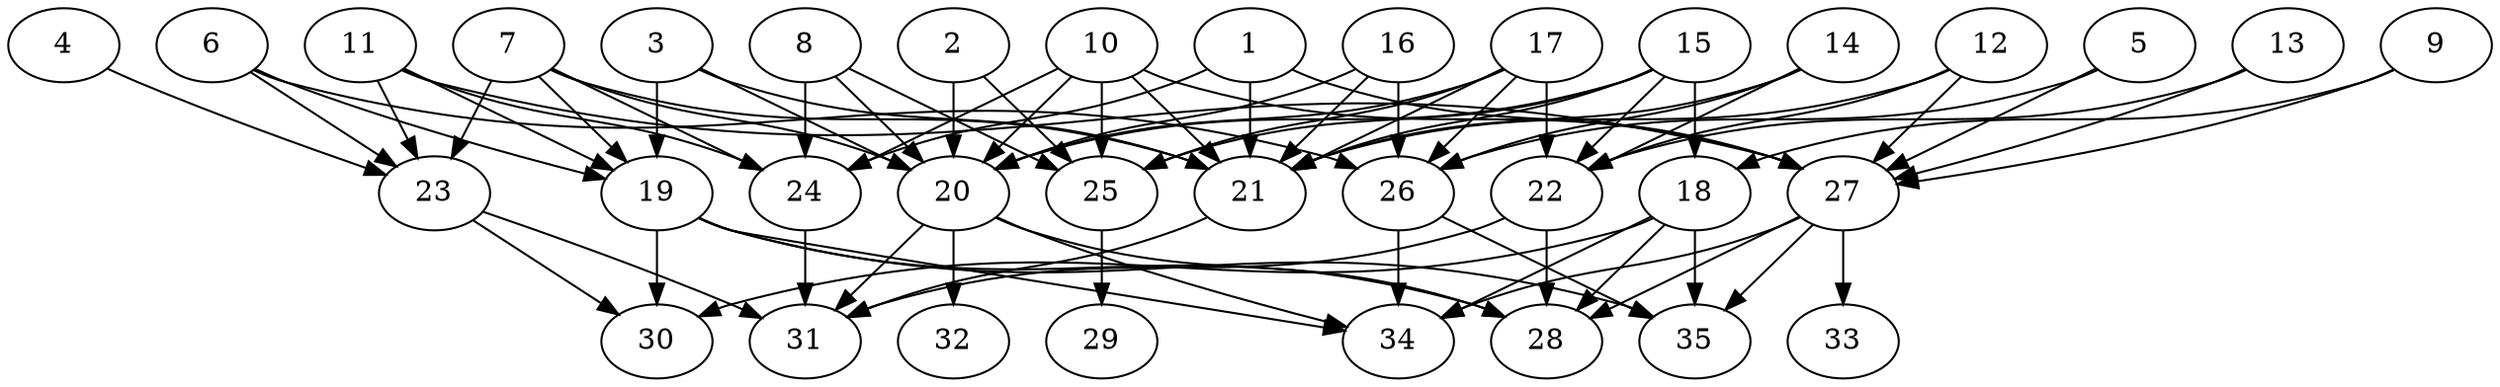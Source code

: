 // DAG automatically generated by daggen at Tue Aug  6 16:28:02 2019
// ./daggen --dot -n 35 --ccr 0.3 --fat 0.7 --regular 0.5 --density 0.5 --mindata 5242880 --maxdata 52428800 
digraph G {
  1 [size="173752320", alpha="0.03", expect_size="52125696"] 
  1 -> 21 [size ="52125696"]
  1 -> 24 [size ="52125696"]
  1 -> 27 [size ="52125696"]
  2 [size="19285333", alpha="0.08", expect_size="5785600"] 
  2 -> 20 [size ="5785600"]
  2 -> 25 [size ="5785600"]
  3 [size="133857280", alpha="0.07", expect_size="40157184"] 
  3 -> 19 [size ="40157184"]
  3 -> 20 [size ="40157184"]
  3 -> 21 [size ="40157184"]
  4 [size="106915840", alpha="0.02", expect_size="32074752"] 
  4 -> 23 [size ="32074752"]
  5 [size="94829227", alpha="0.05", expect_size="28448768"] 
  5 -> 26 [size ="28448768"]
  5 -> 27 [size ="28448768"]
  6 [size="36184747", alpha="0.05", expect_size="10855424"] 
  6 -> 19 [size ="10855424"]
  6 -> 23 [size ="10855424"]
  6 -> 26 [size ="10855424"]
  7 [size="76346027", alpha="0.17", expect_size="22903808"] 
  7 -> 19 [size ="22903808"]
  7 -> 20 [size ="22903808"]
  7 -> 21 [size ="22903808"]
  7 -> 23 [size ="22903808"]
  7 -> 24 [size ="22903808"]
  8 [size="58845867", alpha="0.05", expect_size="17653760"] 
  8 -> 20 [size ="17653760"]
  8 -> 24 [size ="17653760"]
  8 -> 25 [size ="17653760"]
  9 [size="40045227", alpha="0.06", expect_size="12013568"] 
  9 -> 18 [size ="12013568"]
  9 -> 27 [size ="12013568"]
  10 [size="49541120", alpha="0.13", expect_size="14862336"] 
  10 -> 20 [size ="14862336"]
  10 -> 21 [size ="14862336"]
  10 -> 24 [size ="14862336"]
  10 -> 25 [size ="14862336"]
  10 -> 27 [size ="14862336"]
  11 [size="108578133", alpha="0.03", expect_size="32573440"] 
  11 -> 19 [size ="32573440"]
  11 -> 23 [size ="32573440"]
  11 -> 24 [size ="32573440"]
  11 -> 27 [size ="32573440"]
  12 [size="130440533", alpha="0.11", expect_size="39132160"] 
  12 -> 21 [size ="39132160"]
  12 -> 22 [size ="39132160"]
  12 -> 27 [size ="39132160"]
  13 [size="37700267", alpha="0.08", expect_size="11310080"] 
  13 -> 22 [size ="11310080"]
  13 -> 27 [size ="11310080"]
  14 [size="95627947", alpha="0.02", expect_size="28688384"] 
  14 -> 21 [size ="28688384"]
  14 -> 22 [size ="28688384"]
  14 -> 26 [size ="28688384"]
  15 [size="110687573", alpha="0.19", expect_size="33206272"] 
  15 -> 18 [size ="33206272"]
  15 -> 20 [size ="33206272"]
  15 -> 21 [size ="33206272"]
  15 -> 22 [size ="33206272"]
  15 -> 25 [size ="33206272"]
  16 [size="148869120", alpha="0.02", expect_size="44660736"] 
  16 -> 20 [size ="44660736"]
  16 -> 21 [size ="44660736"]
  16 -> 26 [size ="44660736"]
  17 [size="30347947", alpha="0.17", expect_size="9104384"] 
  17 -> 20 [size ="9104384"]
  17 -> 21 [size ="9104384"]
  17 -> 22 [size ="9104384"]
  17 -> 25 [size ="9104384"]
  17 -> 26 [size ="9104384"]
  18 [size="160563200", alpha="0.12", expect_size="48168960"] 
  18 -> 28 [size ="48168960"]
  18 -> 30 [size ="48168960"]
  18 -> 34 [size ="48168960"]
  18 -> 35 [size ="48168960"]
  19 [size="41550507", alpha="0.11", expect_size="12465152"] 
  19 -> 28 [size ="12465152"]
  19 -> 30 [size ="12465152"]
  19 -> 34 [size ="12465152"]
  19 -> 35 [size ="12465152"]
  20 [size="85394773", alpha="0.09", expect_size="25618432"] 
  20 -> 28 [size ="25618432"]
  20 -> 31 [size ="25618432"]
  20 -> 32 [size ="25618432"]
  20 -> 34 [size ="25618432"]
  21 [size="28207787", alpha="0.07", expect_size="8462336"] 
  21 -> 31 [size ="8462336"]
  22 [size="48363520", alpha="0.05", expect_size="14509056"] 
  22 -> 28 [size ="14509056"]
  22 -> 31 [size ="14509056"]
  23 [size="131372373", alpha="0.17", expect_size="39411712"] 
  23 -> 30 [size ="39411712"]
  23 -> 31 [size ="39411712"]
  24 [size="34751147", alpha="0.02", expect_size="10425344"] 
  24 -> 31 [size ="10425344"]
  25 [size="49602560", alpha="0.16", expect_size="14880768"] 
  25 -> 29 [size ="14880768"]
  26 [size="38679893", alpha="0.12", expect_size="11603968"] 
  26 -> 34 [size ="11603968"]
  26 -> 35 [size ="11603968"]
  27 [size="50940587", alpha="0.16", expect_size="15282176"] 
  27 -> 28 [size ="15282176"]
  27 -> 33 [size ="15282176"]
  27 -> 34 [size ="15282176"]
  27 -> 35 [size ="15282176"]
  28 [size="29238613", alpha="0.05", expect_size="8771584"] 
  29 [size="119831893", alpha="0.17", expect_size="35949568"] 
  30 [size="46919680", alpha="0.13", expect_size="14075904"] 
  31 [size="115213653", alpha="0.01", expect_size="34564096"] 
  32 [size="166420480", alpha="0.03", expect_size="49926144"] 
  33 [size="45066240", alpha="0.08", expect_size="13519872"] 
  34 [size="24818347", alpha="0.03", expect_size="7445504"] 
  35 [size="37829973", alpha="0.09", expect_size="11348992"] 
}
